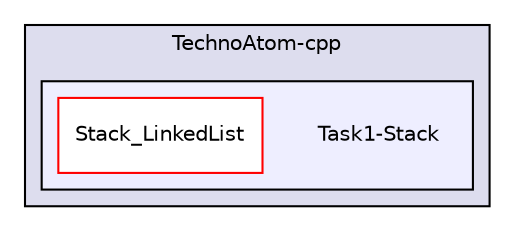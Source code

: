 digraph "C:/GitHub_repr/TechnoAtom-cpp/Task1-Stack" {
  compound=true
  node [ fontsize="10", fontname="Helvetica"];
  edge [ labelfontsize="10", labelfontname="Helvetica"];
  subgraph clusterdir_9c51c48bb16cd40bfe580a125881f6b9 {
    graph [ bgcolor="#ddddee", pencolor="black", label="TechnoAtom-cpp" fontname="Helvetica", fontsize="10", URL="dir_9c51c48bb16cd40bfe580a125881f6b9.html"]
  subgraph clusterdir_ad94f232f2b5474a09d694d32296c46f {
    graph [ bgcolor="#eeeeff", pencolor="black", label="" URL="dir_ad94f232f2b5474a09d694d32296c46f.html"];
    dir_ad94f232f2b5474a09d694d32296c46f [shape=plaintext label="Task1-Stack"];
    dir_7601da3f2b604a7fc7021f6cb888807d [shape=box label="Stack_LinkedList" color="red" fillcolor="white" style="filled" URL="dir_7601da3f2b604a7fc7021f6cb888807d.html"];
  }
  }
}
